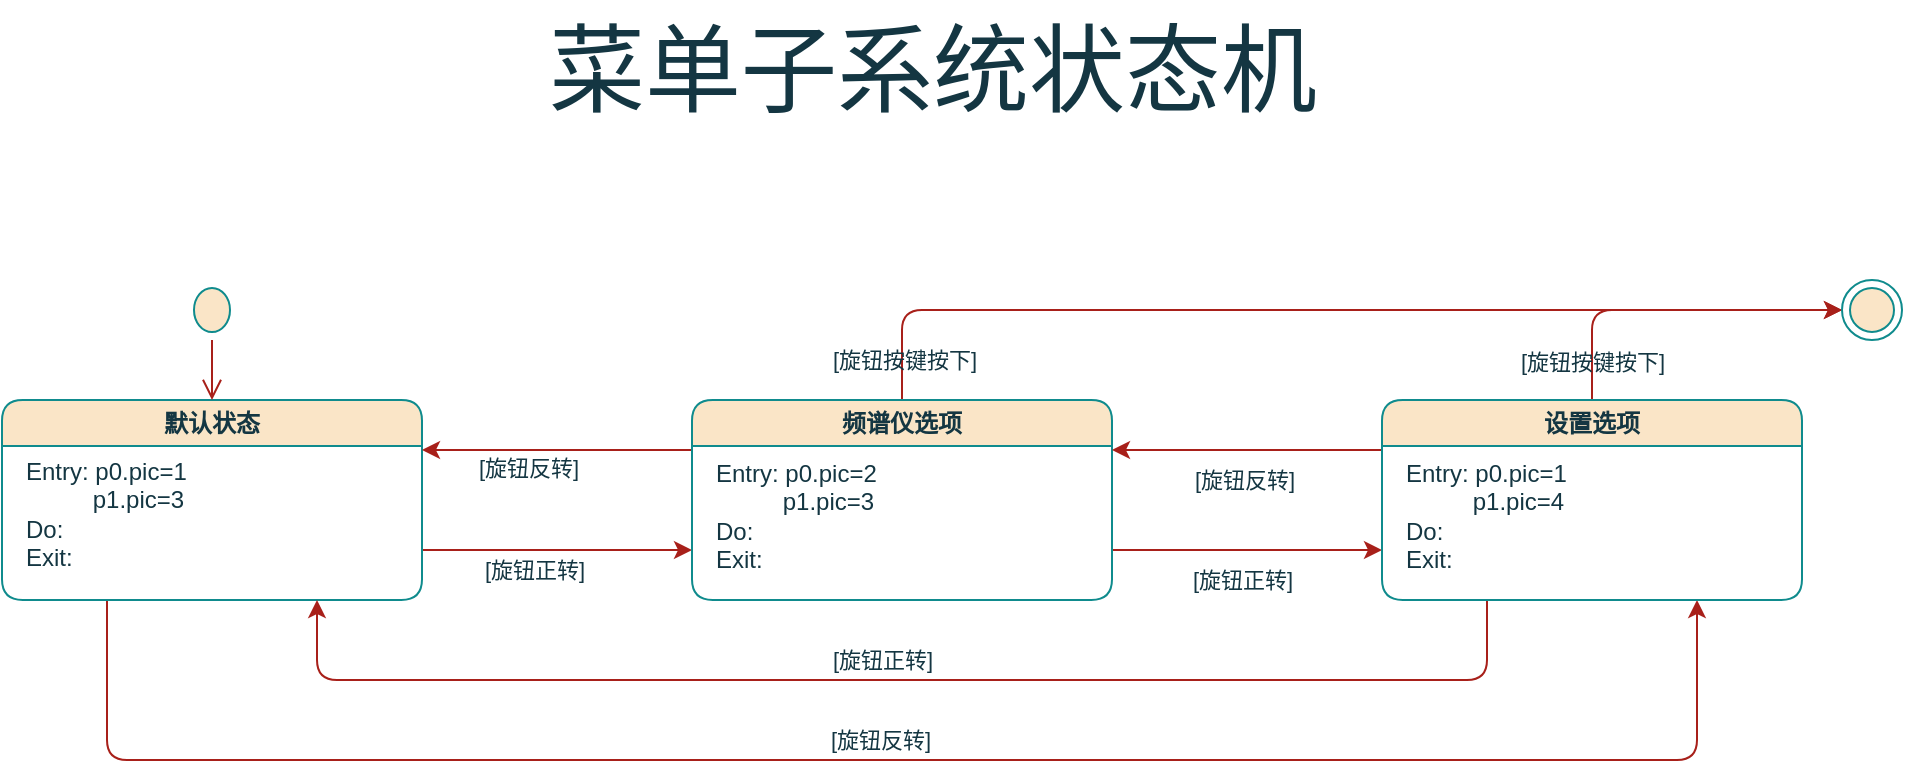 <mxfile version="21.2.1" type="device">
  <diagram name="第 1 页" id="LkJMdZgo4iK7MCBqRewZ">
    <mxGraphModel dx="1290" dy="2220" grid="1" gridSize="10" guides="1" tooltips="1" connect="1" arrows="1" fold="1" page="1" pageScale="1" pageWidth="1169" pageHeight="827" math="0" shadow="0">
      <root>
        <mxCell id="0" />
        <mxCell id="1" parent="0" />
        <mxCell id="08qxT0LJhU4w2N7qjNoc-26" style="edgeStyle=orthogonalEdgeStyle;rounded=1;orthogonalLoop=1;jettySize=auto;html=1;exitX=1;exitY=0.75;exitDx=0;exitDy=0;entryX=0;entryY=0.75;entryDx=0;entryDy=0;fontColor=default;labelBackgroundColor=none;strokeColor=#A8201A;" edge="1" parent="1" source="08qxT0LJhU4w2N7qjNoc-5" target="08qxT0LJhU4w2N7qjNoc-17">
          <mxGeometry relative="1" as="geometry" />
        </mxCell>
        <mxCell id="08qxT0LJhU4w2N7qjNoc-32" value="[旋钮正转]" style="edgeLabel;html=1;align=center;verticalAlign=middle;resizable=0;points=[];fontColor=#143642;rounded=1;labelBackgroundColor=none;" vertex="1" connectable="0" parent="08qxT0LJhU4w2N7qjNoc-26">
          <mxGeometry x="-0.18" y="-2" relative="1" as="geometry">
            <mxPoint y="8" as="offset" />
          </mxGeometry>
        </mxCell>
        <mxCell id="08qxT0LJhU4w2N7qjNoc-31" style="edgeStyle=orthogonalEdgeStyle;rounded=1;orthogonalLoop=1;jettySize=auto;html=1;entryX=0;entryY=0.5;entryDx=0;entryDy=0;strokeColor=#A8201A;fontColor=default;fillColor=#FAE5C7;labelBackgroundColor=none;exitX=0.5;exitY=0;exitDx=0;exitDy=0;" edge="1" parent="1" source="08qxT0LJhU4w2N7qjNoc-37" target="08qxT0LJhU4w2N7qjNoc-28">
          <mxGeometry relative="1" as="geometry">
            <mxPoint x="960" y="-1400" as="sourcePoint" />
          </mxGeometry>
        </mxCell>
        <mxCell id="08qxT0LJhU4w2N7qjNoc-34" value="[旋钮按键按下]" style="edgeLabel;html=1;align=center;verticalAlign=middle;resizable=0;points=[];fontColor=#143642;rounded=1;labelBackgroundColor=none;" vertex="1" connectable="0" parent="08qxT0LJhU4w2N7qjNoc-31">
          <mxGeometry x="-0.734" relative="1" as="geometry">
            <mxPoint y="3" as="offset" />
          </mxGeometry>
        </mxCell>
        <mxCell id="08qxT0LJhU4w2N7qjNoc-48" style="edgeStyle=orthogonalEdgeStyle;rounded=1;orthogonalLoop=1;jettySize=auto;html=1;exitX=0.25;exitY=1;exitDx=0;exitDy=0;entryX=0.75;entryY=1;entryDx=0;entryDy=0;strokeColor=#A8201A;fontColor=default;fillColor=#FAE5C7;labelBackgroundColor=none;" edge="1" parent="1" source="08qxT0LJhU4w2N7qjNoc-5" target="08qxT0LJhU4w2N7qjNoc-37">
          <mxGeometry relative="1" as="geometry">
            <Array as="points">
              <mxPoint x="163" y="-1170" />
              <mxPoint x="958" y="-1170" />
            </Array>
          </mxGeometry>
        </mxCell>
        <mxCell id="08qxT0LJhU4w2N7qjNoc-50" value="[旋钮反转]" style="edgeLabel;html=1;align=center;verticalAlign=middle;resizable=0;points=[];fontColor=#143642;rounded=1;labelBackgroundColor=none;" vertex="1" connectable="0" parent="08qxT0LJhU4w2N7qjNoc-48">
          <mxGeometry x="-0.024" y="1" relative="1" as="geometry">
            <mxPoint y="-9" as="offset" />
          </mxGeometry>
        </mxCell>
        <mxCell id="08qxT0LJhU4w2N7qjNoc-5" value="默认状态" style="swimlane;whiteSpace=wrap;html=1;labelBackgroundColor=none;rounded=1;fillColor=#FAE5C7;strokeColor=#0F8B8D;fontColor=#143642;" vertex="1" parent="1">
          <mxGeometry x="110" y="-1350" width="210" height="100" as="geometry" />
        </mxCell>
        <mxCell id="08qxT0LJhU4w2N7qjNoc-6" value="&lt;div align=&quot;left&quot;&gt;Entry: p0.pic=1&lt;/div&gt;&lt;div align=&quot;left&quot;&gt;&amp;nbsp;&amp;nbsp;&amp;nbsp;&amp;nbsp;&amp;nbsp;&amp;nbsp;&amp;nbsp;&amp;nbsp;&amp;nbsp; p1.pic=3&lt;br&gt;&lt;/div&gt;&lt;div align=&quot;left&quot;&gt;Do:&amp;nbsp;&amp;nbsp;&amp;nbsp;&amp;nbsp; &lt;br&gt;&lt;/div&gt;&lt;div align=&quot;left&quot;&gt;Exit:&lt;br&gt;&lt;/div&gt;" style="text;html=1;align=left;verticalAlign=middle;resizable=0;points=[];autosize=1;strokeColor=none;fillColor=none;labelBackgroundColor=none;rounded=1;fontColor=#143642;" vertex="1" parent="08qxT0LJhU4w2N7qjNoc-5">
          <mxGeometry x="10" y="22" width="100" height="70" as="geometry" />
        </mxCell>
        <mxCell id="08qxT0LJhU4w2N7qjNoc-7" value="" style="ellipse;html=1;shape=startState;labelBackgroundColor=none;rounded=1;fillColor=#FAE5C7;strokeColor=#0F8B8D;fontColor=#143642;" vertex="1" parent="1">
          <mxGeometry x="202" y="-1410" width="26" height="30" as="geometry" />
        </mxCell>
        <mxCell id="08qxT0LJhU4w2N7qjNoc-8" value="" style="edgeStyle=orthogonalEdgeStyle;html=1;verticalAlign=bottom;endArrow=open;endSize=8;rounded=1;entryX=0.5;entryY=0;entryDx=0;entryDy=0;labelBackgroundColor=none;fontColor=default;strokeColor=#A8201A;" edge="1" parent="1" source="08qxT0LJhU4w2N7qjNoc-7" target="08qxT0LJhU4w2N7qjNoc-5">
          <mxGeometry relative="1" as="geometry">
            <mxPoint x="200" y="-1410" as="targetPoint" />
          </mxGeometry>
        </mxCell>
        <mxCell id="08qxT0LJhU4w2N7qjNoc-27" style="edgeStyle=orthogonalEdgeStyle;rounded=1;orthogonalLoop=1;jettySize=auto;html=1;exitX=0;exitY=0.25;exitDx=0;exitDy=0;entryX=1;entryY=0.25;entryDx=0;entryDy=0;fontColor=default;labelBackgroundColor=none;strokeColor=#A8201A;" edge="1" parent="1" source="08qxT0LJhU4w2N7qjNoc-17" target="08qxT0LJhU4w2N7qjNoc-5">
          <mxGeometry relative="1" as="geometry" />
        </mxCell>
        <mxCell id="08qxT0LJhU4w2N7qjNoc-33" value="[旋钮反转]" style="edgeLabel;html=1;align=center;verticalAlign=middle;resizable=0;points=[];fontColor=#143642;rounded=1;labelBackgroundColor=none;" vertex="1" connectable="0" parent="08qxT0LJhU4w2N7qjNoc-27">
          <mxGeometry x="0.213" y="-2" relative="1" as="geometry">
            <mxPoint y="11" as="offset" />
          </mxGeometry>
        </mxCell>
        <mxCell id="08qxT0LJhU4w2N7qjNoc-29" style="edgeStyle=orthogonalEdgeStyle;rounded=1;orthogonalLoop=1;jettySize=auto;html=1;entryX=0;entryY=0.5;entryDx=0;entryDy=0;fontColor=default;labelBackgroundColor=none;strokeColor=#A8201A;exitX=0.5;exitY=0;exitDx=0;exitDy=0;" edge="1" parent="1" source="08qxT0LJhU4w2N7qjNoc-17" target="08qxT0LJhU4w2N7qjNoc-28">
          <mxGeometry relative="1" as="geometry">
            <mxPoint x="890" y="-1530" as="sourcePoint" />
          </mxGeometry>
        </mxCell>
        <mxCell id="08qxT0LJhU4w2N7qjNoc-35" value="[旋钮按键按下]" style="edgeLabel;html=1;align=center;verticalAlign=middle;resizable=0;points=[];fontColor=#143642;rounded=1;labelBackgroundColor=none;" vertex="1" connectable="0" parent="08qxT0LJhU4w2N7qjNoc-29">
          <mxGeometry x="-0.529" y="1" relative="1" as="geometry">
            <mxPoint x="-76" y="26" as="offset" />
          </mxGeometry>
        </mxCell>
        <mxCell id="08qxT0LJhU4w2N7qjNoc-40" style="edgeStyle=orthogonalEdgeStyle;rounded=1;orthogonalLoop=1;jettySize=auto;html=1;exitX=1;exitY=0.75;exitDx=0;exitDy=0;entryX=0;entryY=0.75;entryDx=0;entryDy=0;strokeColor=#A8201A;fontColor=default;fillColor=#FAE5C7;labelBackgroundColor=none;" edge="1" parent="1" source="08qxT0LJhU4w2N7qjNoc-17" target="08qxT0LJhU4w2N7qjNoc-37">
          <mxGeometry relative="1" as="geometry" />
        </mxCell>
        <mxCell id="08qxT0LJhU4w2N7qjNoc-42" value="[旋钮正转]" style="edgeLabel;html=1;align=center;verticalAlign=middle;resizable=0;points=[];fontColor=#143642;rounded=1;labelBackgroundColor=none;" vertex="1" connectable="0" parent="08qxT0LJhU4w2N7qjNoc-40">
          <mxGeometry x="-0.185" y="-1" relative="1" as="geometry">
            <mxPoint x="10" y="14" as="offset" />
          </mxGeometry>
        </mxCell>
        <mxCell id="08qxT0LJhU4w2N7qjNoc-17" value="频谱仪选项" style="swimlane;whiteSpace=wrap;html=1;labelBackgroundColor=none;rounded=1;fillColor=#FAE5C7;strokeColor=#0F8B8D;fontColor=#143642;" vertex="1" parent="1">
          <mxGeometry x="455" y="-1350" width="210" height="100" as="geometry" />
        </mxCell>
        <mxCell id="08qxT0LJhU4w2N7qjNoc-18" value="&lt;div align=&quot;left&quot;&gt;Entry: p0.pic=2&lt;/div&gt;&lt;div align=&quot;left&quot;&gt;&amp;nbsp;&amp;nbsp;&amp;nbsp;&amp;nbsp;&amp;nbsp;&amp;nbsp;&amp;nbsp;&amp;nbsp;&amp;nbsp; p1.pic=3&lt;br&gt;&lt;/div&gt;&lt;div align=&quot;left&quot;&gt;Do:&amp;nbsp;&amp;nbsp;&amp;nbsp;&amp;nbsp; &lt;br&gt;&lt;/div&gt;&lt;div align=&quot;left&quot;&gt;Exit:&lt;br&gt;&lt;/div&gt;" style="text;html=1;align=left;verticalAlign=middle;resizable=0;points=[];autosize=1;strokeColor=none;fillColor=none;labelBackgroundColor=none;rounded=1;fontColor=#143642;" vertex="1" parent="08qxT0LJhU4w2N7qjNoc-17">
          <mxGeometry x="10" y="23" width="100" height="70" as="geometry" />
        </mxCell>
        <mxCell id="08qxT0LJhU4w2N7qjNoc-23" value="&lt;font style=&quot;font-size: 48px;&quot;&gt;菜单子系统状态机&lt;/font&gt;" style="text;html=1;align=center;verticalAlign=middle;resizable=0;points=[];autosize=1;strokeColor=none;fillColor=none;rounded=1;labelBackgroundColor=none;fontColor=#143642;" vertex="1" parent="1">
          <mxGeometry x="370" y="-1550" width="410" height="70" as="geometry" />
        </mxCell>
        <mxCell id="08qxT0LJhU4w2N7qjNoc-28" value="" style="ellipse;html=1;shape=endState;labelBackgroundColor=none;fillColor=#FAE5C7;strokeColor=#0F8B8D;fontColor=#143642;rounded=1;" vertex="1" parent="1">
          <mxGeometry x="1030" y="-1410" width="30" height="30" as="geometry" />
        </mxCell>
        <mxCell id="08qxT0LJhU4w2N7qjNoc-41" style="edgeStyle=orthogonalEdgeStyle;rounded=1;orthogonalLoop=1;jettySize=auto;html=1;exitX=0;exitY=0.25;exitDx=0;exitDy=0;entryX=1;entryY=0.25;entryDx=0;entryDy=0;strokeColor=#A8201A;fontColor=default;fillColor=#FAE5C7;labelBackgroundColor=none;" edge="1" parent="1" source="08qxT0LJhU4w2N7qjNoc-37" target="08qxT0LJhU4w2N7qjNoc-17">
          <mxGeometry relative="1" as="geometry" />
        </mxCell>
        <mxCell id="08qxT0LJhU4w2N7qjNoc-43" value="[旋钮反转]" style="edgeLabel;html=1;align=center;verticalAlign=middle;resizable=0;points=[];fontColor=#143642;rounded=1;labelBackgroundColor=none;" vertex="1" connectable="0" parent="08qxT0LJhU4w2N7qjNoc-41">
          <mxGeometry x="0.136" y="2" relative="1" as="geometry">
            <mxPoint x="7" y="13" as="offset" />
          </mxGeometry>
        </mxCell>
        <mxCell id="08qxT0LJhU4w2N7qjNoc-46" style="edgeStyle=orthogonalEdgeStyle;rounded=1;orthogonalLoop=1;jettySize=auto;html=1;exitX=0.25;exitY=1;exitDx=0;exitDy=0;entryX=0.75;entryY=1;entryDx=0;entryDy=0;strokeColor=#A8201A;fontColor=default;fillColor=#FAE5C7;labelBackgroundColor=none;" edge="1" parent="1" source="08qxT0LJhU4w2N7qjNoc-37" target="08qxT0LJhU4w2N7qjNoc-5">
          <mxGeometry relative="1" as="geometry">
            <Array as="points">
              <mxPoint x="853" y="-1210" />
              <mxPoint x="268" y="-1210" />
            </Array>
          </mxGeometry>
        </mxCell>
        <mxCell id="08qxT0LJhU4w2N7qjNoc-49" value="[旋钮正转]" style="edgeLabel;html=1;align=center;verticalAlign=middle;resizable=0;points=[];fontColor=#143642;rounded=1;labelBackgroundColor=none;" vertex="1" connectable="0" parent="08qxT0LJhU4w2N7qjNoc-46">
          <mxGeometry x="0.045" y="-2" relative="1" as="geometry">
            <mxPoint x="5" y="-8" as="offset" />
          </mxGeometry>
        </mxCell>
        <mxCell id="08qxT0LJhU4w2N7qjNoc-37" value="设置选项" style="swimlane;whiteSpace=wrap;html=1;labelBackgroundColor=none;rounded=1;fillColor=#FAE5C7;strokeColor=#0F8B8D;fontColor=#143642;" vertex="1" parent="1">
          <mxGeometry x="800" y="-1350" width="210" height="100" as="geometry" />
        </mxCell>
        <mxCell id="08qxT0LJhU4w2N7qjNoc-38" value="&lt;div align=&quot;left&quot;&gt;Entry: p0.pic=1&lt;/div&gt;&lt;div align=&quot;left&quot;&gt;&amp;nbsp;&amp;nbsp;&amp;nbsp;&amp;nbsp;&amp;nbsp;&amp;nbsp;&amp;nbsp;&amp;nbsp;&amp;nbsp; p1.pic=4&lt;br&gt;&lt;/div&gt;&lt;div align=&quot;left&quot;&gt;Do:&amp;nbsp;&amp;nbsp;&amp;nbsp;&amp;nbsp; &lt;br&gt;&lt;/div&gt;&lt;div align=&quot;left&quot;&gt;Exit:&lt;br&gt;&lt;/div&gt;" style="text;html=1;align=left;verticalAlign=middle;resizable=0;points=[];autosize=1;strokeColor=none;fillColor=none;labelBackgroundColor=none;rounded=1;fontColor=#143642;" vertex="1" parent="08qxT0LJhU4w2N7qjNoc-37">
          <mxGeometry x="10" y="23" width="100" height="70" as="geometry" />
        </mxCell>
      </root>
    </mxGraphModel>
  </diagram>
</mxfile>
